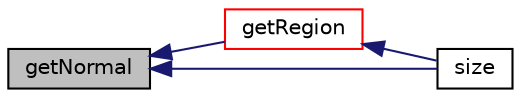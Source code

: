 digraph "getNormal"
{
  bgcolor="transparent";
  edge [fontname="Helvetica",fontsize="10",labelfontname="Helvetica",labelfontsize="10"];
  node [fontname="Helvetica",fontsize="10",shape=record];
  rankdir="LR";
  Node415 [label="getNormal",height=0.2,width=0.4,color="black", fillcolor="grey75", style="filled", fontcolor="black"];
  Node415 -> Node416 [dir="back",color="midnightblue",fontsize="10",style="solid",fontname="Helvetica"];
  Node416 [label="getRegion",height=0.2,width=0.4,color="red",URL="$a26361.html#ab2bcdcc4dd1bdb5a9e1d1025292bdf24",tooltip="From a set of points and indices get the region. "];
  Node416 -> Node420 [dir="back",color="midnightblue",fontsize="10",style="solid",fontname="Helvetica"];
  Node420 [label="size",height=0.2,width=0.4,color="black",URL="$a26361.html#a03bc1200aac252c4d3e18657d700b71c",tooltip="Range of local indices that can be returned. "];
  Node415 -> Node420 [dir="back",color="midnightblue",fontsize="10",style="solid",fontname="Helvetica"];
}
